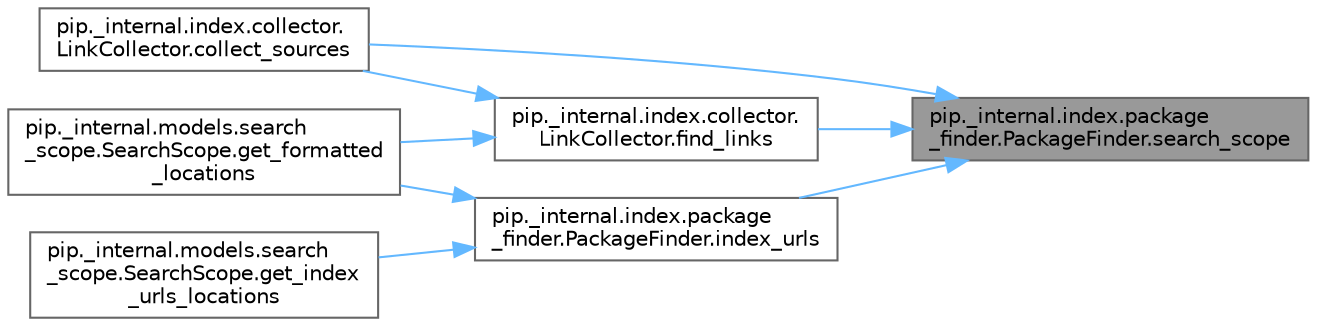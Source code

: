 digraph "pip._internal.index.package_finder.PackageFinder.search_scope"
{
 // LATEX_PDF_SIZE
  bgcolor="transparent";
  edge [fontname=Helvetica,fontsize=10,labelfontname=Helvetica,labelfontsize=10];
  node [fontname=Helvetica,fontsize=10,shape=box,height=0.2,width=0.4];
  rankdir="RL";
  Node1 [id="Node000001",label="pip._internal.index.package\l_finder.PackageFinder.search_scope",height=0.2,width=0.4,color="gray40", fillcolor="grey60", style="filled", fontcolor="black",tooltip=" "];
  Node1 -> Node2 [id="edge1_Node000001_Node000002",dir="back",color="steelblue1",style="solid",tooltip=" "];
  Node2 [id="Node000002",label="pip._internal.index.collector.\lLinkCollector.collect_sources",height=0.2,width=0.4,color="grey40", fillcolor="white", style="filled",URL="$classpip_1_1__internal_1_1index_1_1collector_1_1_link_collector.html#a9de3632bd4dca1005db85f06e86d2c52",tooltip=" "];
  Node1 -> Node3 [id="edge2_Node000001_Node000003",dir="back",color="steelblue1",style="solid",tooltip=" "];
  Node3 [id="Node000003",label="pip._internal.index.collector.\lLinkCollector.find_links",height=0.2,width=0.4,color="grey40", fillcolor="white", style="filled",URL="$classpip_1_1__internal_1_1index_1_1collector_1_1_link_collector.html#ab36a9b5d524babb34786d3f5030252ab",tooltip=" "];
  Node3 -> Node2 [id="edge3_Node000003_Node000002",dir="back",color="steelblue1",style="solid",tooltip=" "];
  Node3 -> Node4 [id="edge4_Node000003_Node000004",dir="back",color="steelblue1",style="solid",tooltip=" "];
  Node4 [id="Node000004",label="pip._internal.models.search\l_scope.SearchScope.get_formatted\l_locations",height=0.2,width=0.4,color="grey40", fillcolor="white", style="filled",URL="$classpip_1_1__internal_1_1models_1_1search__scope_1_1_search_scope.html#aacc4b0b137f96b1fa6ab7d32d751de25",tooltip=" "];
  Node1 -> Node5 [id="edge5_Node000001_Node000005",dir="back",color="steelblue1",style="solid",tooltip=" "];
  Node5 [id="Node000005",label="pip._internal.index.package\l_finder.PackageFinder.index_urls",height=0.2,width=0.4,color="grey40", fillcolor="white", style="filled",URL="$classpip_1_1__internal_1_1index_1_1package__finder_1_1_package_finder.html#a2566577bf33ac4d033c3c65f3a6b8b9c",tooltip=" "];
  Node5 -> Node4 [id="edge6_Node000005_Node000004",dir="back",color="steelblue1",style="solid",tooltip=" "];
  Node5 -> Node6 [id="edge7_Node000005_Node000006",dir="back",color="steelblue1",style="solid",tooltip=" "];
  Node6 [id="Node000006",label="pip._internal.models.search\l_scope.SearchScope.get_index\l_urls_locations",height=0.2,width=0.4,color="grey40", fillcolor="white", style="filled",URL="$classpip_1_1__internal_1_1models_1_1search__scope_1_1_search_scope.html#a728525afce9ef9e1ec7db1be1b4116fc",tooltip=" "];
}
